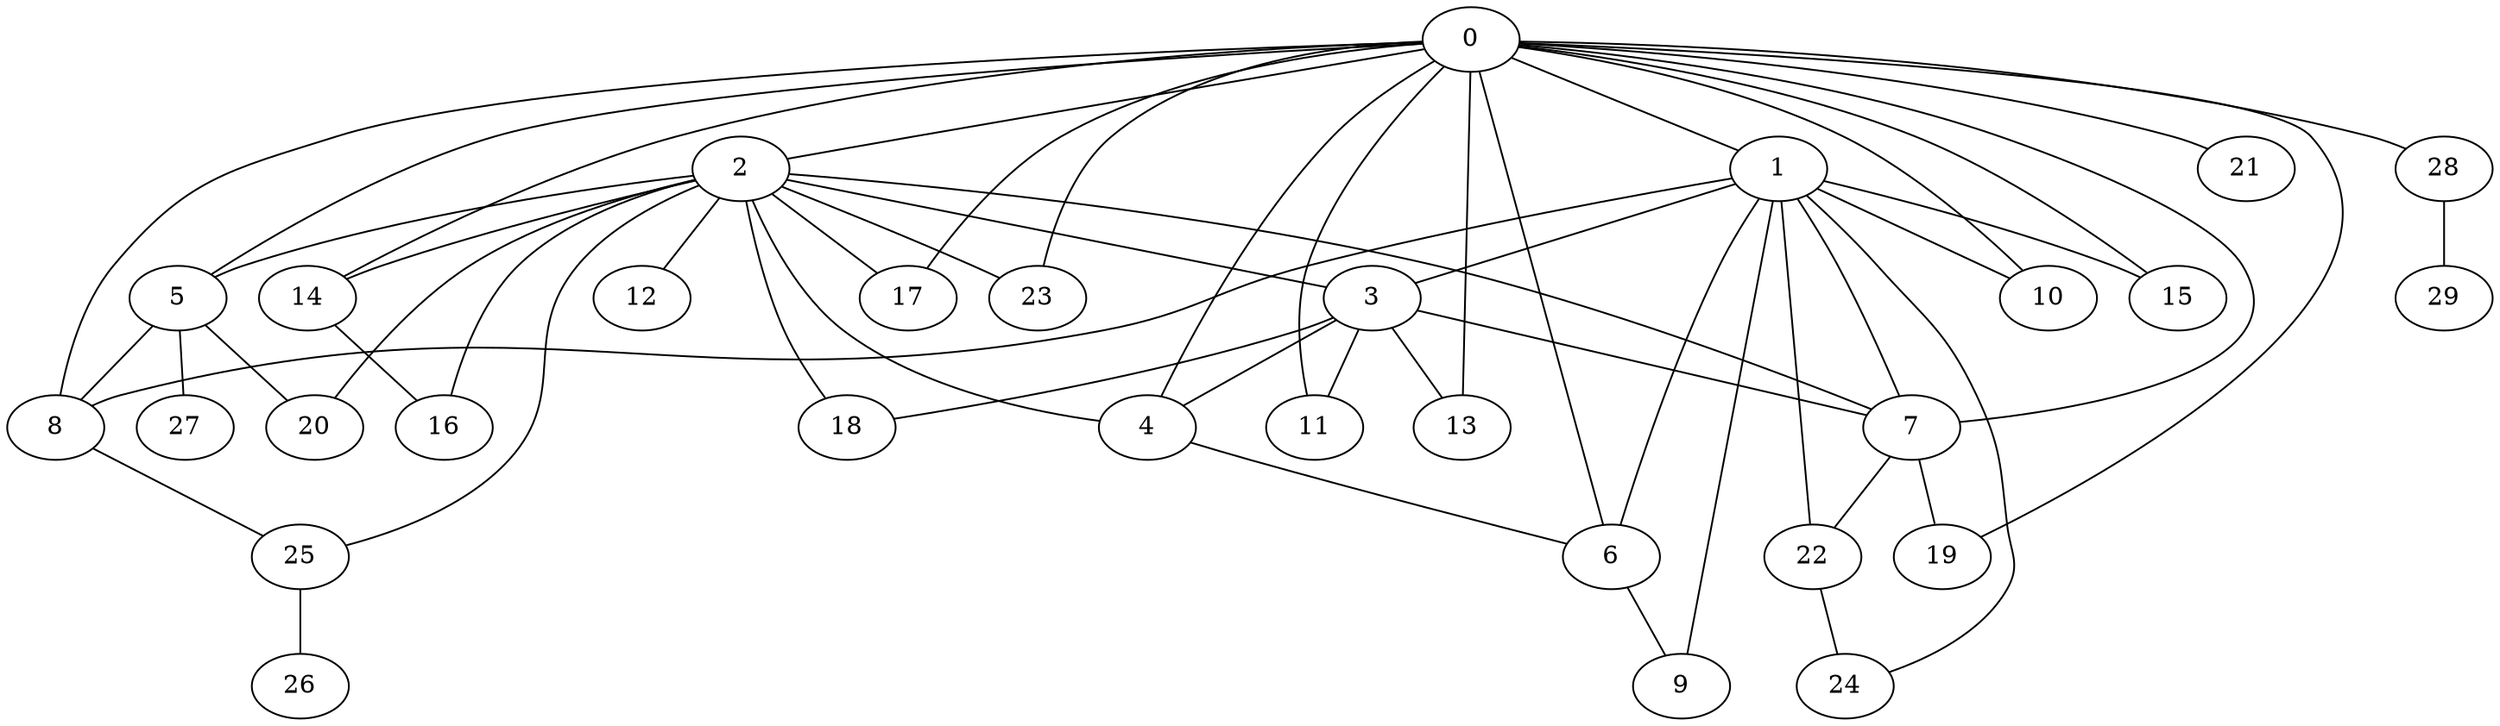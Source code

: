 graph G {
   8 -- 25
   0 -- 10
   0 -- 2
   0 -- 1
   0 -- 4
   0 -- 5
   0 -- 6
   0 -- 7
   0 -- 8
   0 -- 11
   0 -- 14
   0 -- 15
   0 -- 13
   0 -- 17
   0 -- 19
   0 -- 21
   0 -- 23
   0 -- 28
   1 -- 8
   1 -- 3
   1 -- 22
   1 -- 6
   1 -- 15
   1 -- 7
   1 -- 9
   1 -- 10
   1 -- 24
   2 -- 16
   2 -- 3
   2 -- 12
   2 -- 4
   2 -- 5
   2 -- 7
   2 -- 14
   2 -- 17
   2 -- 18
   2 -- 20
   2 -- 23
   2 -- 25
   3 -- 18
   3 -- 4
   3 -- 11
   3 -- 13
   3 -- 7
   4 -- 6
   5 -- 8
   5 -- 20
   5 -- 27
   6 -- 9
   7 -- 19
   7 -- 22
   14 -- 16
   22 -- 24
   25 -- 26
   28 -- 29
}
